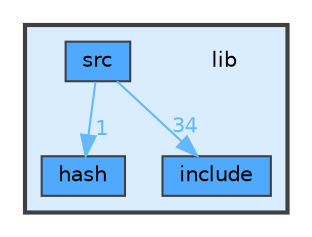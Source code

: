 digraph "/Users/ugo/projects/s3client/repo/lib"
{
 // INTERACTIVE_SVG=YES
 // LATEX_PDF_SIZE
  bgcolor="transparent";
  edge [fontname=Helvetica,fontsize=10,labelfontname=Helvetica,labelfontsize=10];
  node [fontname=Helvetica,fontsize=10,shape=box,height=0.2,width=0.4];
  compound=true
  subgraph clusterdir_97aefd0d527b934f1d99a682da8fe6a9 {
    graph [ bgcolor="#daedff", pencolor="grey25", label="", fontname=Helvetica,fontsize=10 style="filled,bold", URL="dir_97aefd0d527b934f1d99a682da8fe6a9.html",tooltip=""]
    dir_97aefd0d527b934f1d99a682da8fe6a9 [shape=plaintext, label="lib"];
  dir_eb138416be9f50ee0ac981c1ab1f5f6c [label="hash", fillcolor="#4ea9ff", color="grey25", style="filled", URL="dir_eb138416be9f50ee0ac981c1ab1f5f6c.html",tooltip=""];
  dir_5a30104352ef4255dc24354b02eb2d20 [label="include", fillcolor="#4ea9ff", color="grey25", style="filled", URL="dir_5a30104352ef4255dc24354b02eb2d20.html",tooltip=""];
  dir_a065c5f60305fee3569f887679366939 [label="src", fillcolor="#4ea9ff", color="grey25", style="filled", URL="dir_a065c5f60305fee3569f887679366939.html",tooltip=""];
  }
  dir_a065c5f60305fee3569f887679366939->dir_5a30104352ef4255dc24354b02eb2d20 [headlabel="34", labeldistance=1.5 headhref="dir_000007_000005.html" color="steelblue1" fontcolor="steelblue1"];
  dir_a065c5f60305fee3569f887679366939->dir_eb138416be9f50ee0ac981c1ab1f5f6c [headlabel="1", labeldistance=1.5 headhref="dir_000007_000004.html" color="steelblue1" fontcolor="steelblue1"];
}
